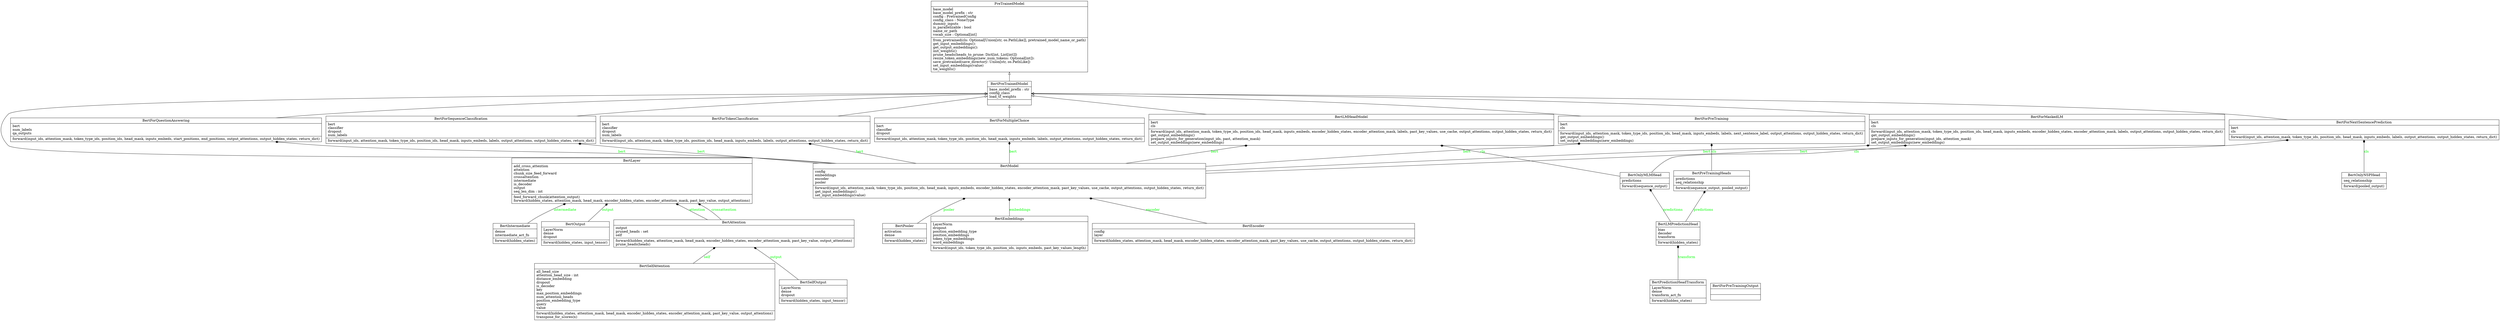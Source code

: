 digraph "classes" {
charset="utf-8"
rankdir=BT
"0" [label="{BertAttention|output\lpruned_heads : set\lself\l|forward(hidden_states, attention_mask, head_mask, encoder_hidden_states, encoder_attention_mask, past_key_value, output_attentions)\lprune_heads(heads)\l}", shape="record"];
"1" [label="{BertEmbeddings|LayerNorm\ldropout\lposition_embedding_type\lposition_embeddings\ltoken_type_embeddings\lword_embeddings\l|forward(input_ids, token_type_ids, position_ids, inputs_embeds, past_key_values_length)\l}", shape="record"];
"2" [label="{BertEncoder|config\llayer\l|forward(hidden_states, attention_mask, head_mask, encoder_hidden_states, encoder_attention_mask, past_key_values, use_cache, output_attentions, output_hidden_states, return_dict)\l}", shape="record"];
"3" [label="{BertForMaskedLM|bert\lcls\l|forward(input_ids, attention_mask, token_type_ids, position_ids, head_mask, inputs_embeds, encoder_hidden_states, encoder_attention_mask, labels, output_attentions, output_hidden_states, return_dict)\lget_output_embeddings()\lprepare_inputs_for_generation(input_ids, attention_mask)\lset_output_embeddings(new_embeddings)\l}", shape="record"];
"4" [label="{BertForMultipleChoice|bert\lclassifier\ldropout\l|forward(input_ids, attention_mask, token_type_ids, position_ids, head_mask, inputs_embeds, labels, output_attentions, output_hidden_states, return_dict)\l}", shape="record"];
"5" [label="{BertForNextSentencePrediction|bert\lcls\l|forward(input_ids, attention_mask, token_type_ids, position_ids, head_mask, inputs_embeds, labels, output_attentions, output_hidden_states, return_dict)\l}", shape="record"];
"6" [label="{BertForPreTraining|bert\lcls\l|forward(input_ids, attention_mask, token_type_ids, position_ids, head_mask, inputs_embeds, labels, next_sentence_label, output_attentions, output_hidden_states, return_dict)\lget_output_embeddings()\lset_output_embeddings(new_embeddings)\l}", shape="record"];
"7" [label="{BertForPreTrainingOutput|\l|}", shape="record"];
"8" [label="{BertForQuestionAnswering|bert\lnum_labels\lqa_outputs\l|forward(input_ids, attention_mask, token_type_ids, position_ids, head_mask, inputs_embeds, start_positions, end_positions, output_attentions, output_hidden_states, return_dict)\l}", shape="record"];
"9" [label="{BertForSequenceClassification|bert\lclassifier\ldropout\lnum_labels\l|forward(input_ids, attention_mask, token_type_ids, position_ids, head_mask, inputs_embeds, labels, output_attentions, output_hidden_states, return_dict)\l}", shape="record"];
"10" [label="{BertForTokenClassification|bert\lclassifier\ldropout\lnum_labels\l|forward(input_ids, attention_mask, token_type_ids, position_ids, head_mask, inputs_embeds, labels, output_attentions, output_hidden_states, return_dict)\l}", shape="record"];
"11" [label="{BertIntermediate|dense\lintermediate_act_fn\l|forward(hidden_states)\l}", shape="record"];
"12" [label="{BertLMHeadModel|bert\lcls\l|forward(input_ids, attention_mask, token_type_ids, position_ids, head_mask, inputs_embeds, encoder_hidden_states, encoder_attention_mask, labels, past_key_values, use_cache, output_attentions, output_hidden_states, return_dict)\lget_output_embeddings()\lprepare_inputs_for_generation(input_ids, past, attention_mask)\lset_output_embeddings(new_embeddings)\l}", shape="record"];
"13" [label="{BertLMPredictionHead|bias\ldecoder\ltransform\l|forward(hidden_states)\l}", shape="record"];
"14" [label="{BertLayer|add_cross_attention\lattention\lchunk_size_feed_forward\lcrossattention\lintermediate\lis_decoder\loutput\lseq_len_dim : int\l|feed_forward_chunk(attention_output)\lforward(hidden_states, attention_mask, head_mask, encoder_hidden_states, encoder_attention_mask, past_key_value, output_attentions)\l}", shape="record"];
"15" [label="{BertModel|config\lembeddings\lencoder\lpooler\l|forward(input_ids, attention_mask, token_type_ids, position_ids, head_mask, inputs_embeds, encoder_hidden_states, encoder_attention_mask, past_key_values, use_cache, output_attentions, output_hidden_states, return_dict)\lget_input_embeddings()\lset_input_embeddings(value)\l}", shape="record"];
"16" [label="{BertOnlyMLMHead|predictions\l|forward(sequence_output)\l}", shape="record"];
"17" [label="{BertOnlyNSPHead|seq_relationship\l|forward(pooled_output)\l}", shape="record"];
"18" [label="{BertOutput|LayerNorm\ldense\ldropout\l|forward(hidden_states, input_tensor)\l}", shape="record"];
"19" [label="{BertPooler|activation\ldense\l|forward(hidden_states)\l}", shape="record"];
"20" [label="{BertPreTrainedModel|base_model_prefix : str\lconfig_class\lload_tf_weights\l|}", shape="record"];
"21" [label="{BertPreTrainingHeads|predictions\lseq_relationship\l|forward(sequence_output, pooled_output)\l}", shape="record"];
"22" [label="{BertPredictionHeadTransform|LayerNorm\ldense\ltransform_act_fn\l|forward(hidden_states)\l}", shape="record"];
"23" [label="{BertSelfAttention|all_head_size\lattention_head_size : int\ldistance_embedding\ldropout\lis_decoder\lkey\lmax_position_embeddings\lnum_attention_heads\lposition_embedding_type\lquery\lvalue\l|forward(hidden_states, attention_mask, head_mask, encoder_hidden_states, encoder_attention_mask, past_key_value, output_attentions)\ltranspose_for_scores(x)\l}", shape="record"];
"24" [label="{BertSelfOutput|LayerNorm\ldense\ldropout\l|forward(hidden_states, input_tensor)\l}", shape="record"];
"25" [label="{PreTrainedModel|base_model\lbase_model_prefix : str\lconfig : PretrainedConfig\lconfig_class : NoneType\ldummy_inputs\lis_parallelizable : bool\lname_or_path\lvocab_size : Optional[int]\l|from_pretrained(cls: Optional[Union[str, os.PathLike]], pretrained_model_name_or_path)\lget_input_embeddings(): \lget_output_embeddings(): \linit_weights()\lprune_heads(heads_to_prune: Dict[int, List[int]])\lresize_token_embeddings(new_num_tokens: Optional[int]): \lsave_pretrained(save_directory: Union[str, os.PathLike])\lset_input_embeddings(value)\ltie_weights()\l}", shape="record"];
"3" -> "20" [arrowhead="empty", arrowtail="none"];
"4" -> "20" [arrowhead="empty", arrowtail="none"];
"5" -> "20" [arrowhead="empty", arrowtail="none"];
"6" -> "20" [arrowhead="empty", arrowtail="none"];
"8" -> "20" [arrowhead="empty", arrowtail="none"];
"9" -> "20" [arrowhead="empty", arrowtail="none"];
"10" -> "20" [arrowhead="empty", arrowtail="none"];
"12" -> "20" [arrowhead="empty", arrowtail="none"];
"15" -> "20" [arrowhead="empty", arrowtail="none"];
"0" -> "14" [arrowhead="diamond", arrowtail="none", fontcolor="green", label="attention", style="solid"];
"0" -> "14" [arrowhead="diamond", arrowtail="none", fontcolor="green", label="crossattention", style="solid"];
"1" -> "15" [arrowhead="diamond", arrowtail="none", fontcolor="green", label="embeddings", style="solid"];
"2" -> "15" [arrowhead="diamond", arrowtail="none", fontcolor="green", label="encoder", style="solid"];
"11" -> "14" [arrowhead="diamond", arrowtail="none", fontcolor="green", label="intermediate", style="solid"];
"13" -> "16" [arrowhead="diamond", arrowtail="none", fontcolor="green", label="predictions", style="solid"];
"13" -> "21" [arrowhead="diamond", arrowtail="none", fontcolor="green", label="predictions", style="solid"];
"15" -> "3" [arrowhead="diamond", arrowtail="none", fontcolor="green", label="bert", style="solid"];
"15" -> "4" [arrowhead="diamond", arrowtail="none", fontcolor="green", label="bert", style="solid"];
"15" -> "5" [arrowhead="diamond", arrowtail="none", fontcolor="green", label="bert", style="solid"];
"15" -> "6" [arrowhead="diamond", arrowtail="none", fontcolor="green", label="bert", style="solid"];
"15" -> "8" [arrowhead="diamond", arrowtail="none", fontcolor="green", label="bert", style="solid"];
"15" -> "9" [arrowhead="diamond", arrowtail="none", fontcolor="green", label="bert", style="solid"];
"15" -> "10" [arrowhead="diamond", arrowtail="none", fontcolor="green", label="bert", style="solid"];
"15" -> "12" [arrowhead="diamond", arrowtail="none", fontcolor="green", label="bert", style="solid"];
"16" -> "3" [arrowhead="diamond", arrowtail="none", fontcolor="green", label="cls", style="solid"];
"16" -> "12" [arrowhead="diamond", arrowtail="none", fontcolor="green", label="cls", style="solid"];
"17" -> "5" [arrowhead="diamond", arrowtail="none", fontcolor="green", label="cls", style="solid"];
"18" -> "14" [arrowhead="diamond", arrowtail="none", fontcolor="green", label="output", style="solid"];
"19" -> "15" [arrowhead="diamond", arrowtail="none", fontcolor="green", label="pooler", style="solid"];
"21" -> "6" [arrowhead="diamond", arrowtail="none", fontcolor="green", label="cls", style="solid"];
"22" -> "13" [arrowhead="diamond", arrowtail="none", fontcolor="green", label="transform", style="solid"];
"23" -> "0" [arrowhead="diamond", arrowtail="none", fontcolor="green", label="self", style="solid"];
"24" -> "0" [arrowhead="diamond", arrowtail="none", fontcolor="green", label="output", style="solid"];
"20" -> "25" [arrowhead="empty", arrowtail="none"];
}
